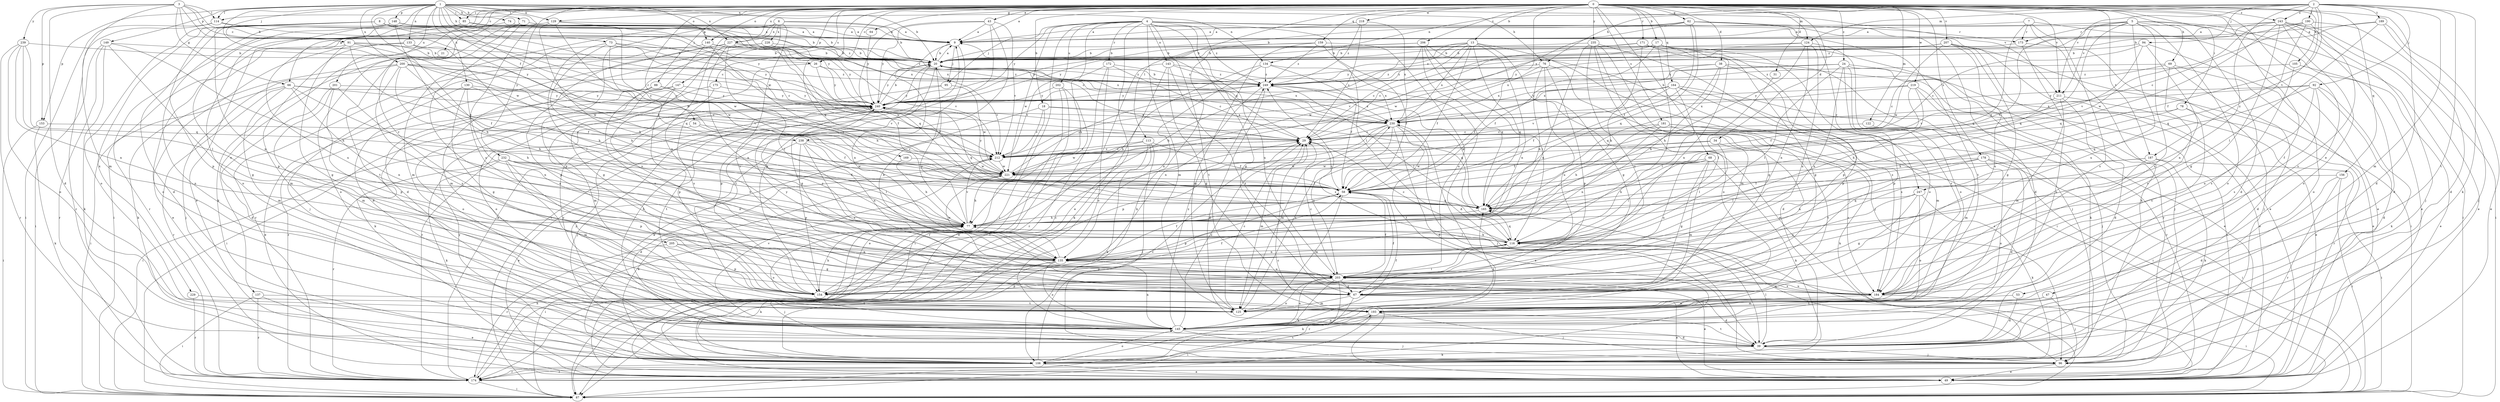 strict digraph  {
0;
1;
2;
3;
4;
5;
6;
7;
8;
9;
13;
17;
18;
20;
21;
24;
26;
29;
31;
34;
38;
39;
43;
47;
49;
53;
54;
58;
62;
64;
66;
67;
68;
69;
71;
73;
74;
76;
77;
78;
85;
87;
88;
91;
92;
94;
95;
96;
105;
106;
113;
114;
116;
122;
124;
125;
129;
130;
133;
134;
135;
137;
140;
143;
145;
147;
148;
149;
153;
154;
156;
159;
164;
165;
169;
171;
172;
173;
174;
175;
178;
181;
184;
187;
189;
190;
193;
200;
201;
202;
203;
205;
206;
207;
211;
212;
218;
219;
221;
227;
228;
229;
230;
232;
235;
238;
239;
240;
243;
247;
249;
0 -> 9  [label=a];
0 -> 13  [label=b];
0 -> 17  [label=b];
0 -> 18  [label=b];
0 -> 21  [label=c];
0 -> 24  [label=c];
0 -> 26  [label=c];
0 -> 31  [label=d];
0 -> 34  [label=d];
0 -> 38  [label=d];
0 -> 39  [label=d];
0 -> 43  [label=e];
0 -> 47  [label=e];
0 -> 53  [label=f];
0 -> 62  [label=g];
0 -> 64  [label=g];
0 -> 66  [label=g];
0 -> 68  [label=h];
0 -> 69  [label=h];
0 -> 78  [label=i];
0 -> 85  [label=i];
0 -> 88  [label=j];
0 -> 105  [label=k];
0 -> 113  [label=l];
0 -> 122  [label=m];
0 -> 124  [label=m];
0 -> 129  [label=n];
0 -> 137  [label=o];
0 -> 140  [label=o];
0 -> 147  [label=p];
0 -> 156  [label=q];
0 -> 159  [label=q];
0 -> 164  [label=q];
0 -> 165  [label=q];
0 -> 169  [label=r];
0 -> 171  [label=r];
0 -> 175  [label=s];
0 -> 178  [label=s];
0 -> 181  [label=s];
0 -> 187  [label=t];
0 -> 205  [label=v];
0 -> 206  [label=v];
0 -> 207  [label=v];
0 -> 211  [label=v];
0 -> 218  [label=w];
0 -> 219  [label=w];
0 -> 227  [label=x];
0 -> 232  [label=y];
0 -> 235  [label=y];
0 -> 238  [label=y];
0 -> 243  [label=z];
1 -> 20  [label=b];
1 -> 49  [label=e];
1 -> 54  [label=f];
1 -> 58  [label=f];
1 -> 71  [label=h];
1 -> 73  [label=h];
1 -> 74  [label=h];
1 -> 76  [label=h];
1 -> 85  [label=i];
1 -> 91  [label=j];
1 -> 114  [label=l];
1 -> 129  [label=n];
1 -> 130  [label=n];
1 -> 133  [label=n];
1 -> 134  [label=n];
1 -> 140  [label=o];
1 -> 148  [label=p];
1 -> 149  [label=p];
1 -> 153  [label=p];
1 -> 165  [label=q];
1 -> 184  [label=s];
1 -> 200  [label=u];
1 -> 201  [label=u];
1 -> 211  [label=v];
1 -> 221  [label=w];
1 -> 227  [label=x];
2 -> 58  [label=f];
2 -> 76  [label=h];
2 -> 92  [label=j];
2 -> 94  [label=j];
2 -> 106  [label=k];
2 -> 114  [label=l];
2 -> 124  [label=m];
2 -> 125  [label=m];
2 -> 134  [label=n];
2 -> 187  [label=t];
2 -> 189  [label=t];
2 -> 190  [label=t];
2 -> 193  [label=t];
2 -> 211  [label=v];
2 -> 243  [label=z];
2 -> 247  [label=z];
3 -> 20  [label=b];
3 -> 26  [label=c];
3 -> 29  [label=c];
3 -> 39  [label=d];
3 -> 66  [label=g];
3 -> 114  [label=l];
3 -> 125  [label=m];
3 -> 153  [label=p];
3 -> 238  [label=y];
3 -> 239  [label=y];
4 -> 49  [label=e];
4 -> 67  [label=g];
4 -> 77  [label=h];
4 -> 87  [label=i];
4 -> 95  [label=j];
4 -> 116  [label=l];
4 -> 125  [label=m];
4 -> 143  [label=o];
4 -> 172  [label=r];
4 -> 173  [label=r];
4 -> 193  [label=t];
4 -> 202  [label=u];
4 -> 203  [label=u];
4 -> 221  [label=w];
4 -> 240  [label=y];
4 -> 247  [label=z];
4 -> 249  [label=z];
5 -> 9  [label=a];
5 -> 39  [label=d];
5 -> 49  [label=e];
5 -> 58  [label=f];
5 -> 87  [label=i];
5 -> 145  [label=o];
5 -> 165  [label=q];
5 -> 173  [label=r];
5 -> 184  [label=s];
5 -> 203  [label=u];
5 -> 211  [label=v];
6 -> 9  [label=a];
6 -> 20  [label=b];
6 -> 39  [label=d];
6 -> 125  [label=m];
6 -> 135  [label=n];
6 -> 154  [label=p];
6 -> 184  [label=s];
6 -> 227  [label=x];
6 -> 228  [label=x];
7 -> 9  [label=a];
7 -> 49  [label=e];
7 -> 106  [label=k];
7 -> 165  [label=q];
7 -> 173  [label=r];
7 -> 184  [label=s];
8 -> 9  [label=a];
8 -> 29  [label=c];
8 -> 135  [label=n];
8 -> 145  [label=o];
8 -> 154  [label=p];
8 -> 212  [label=v];
8 -> 229  [label=x];
8 -> 240  [label=y];
8 -> 249  [label=z];
9 -> 20  [label=b];
9 -> 95  [label=j];
9 -> 135  [label=n];
9 -> 193  [label=t];
13 -> 20  [label=b];
13 -> 29  [label=c];
13 -> 58  [label=f];
13 -> 67  [label=g];
13 -> 96  [label=j];
13 -> 135  [label=n];
13 -> 165  [label=q];
13 -> 230  [label=x];
13 -> 240  [label=y];
13 -> 249  [label=z];
17 -> 20  [label=b];
17 -> 58  [label=f];
17 -> 116  [label=l];
17 -> 145  [label=o];
17 -> 154  [label=p];
17 -> 174  [label=r];
17 -> 221  [label=w];
18 -> 49  [label=e];
18 -> 106  [label=k];
18 -> 165  [label=q];
18 -> 212  [label=v];
18 -> 230  [label=x];
20 -> 9  [label=a];
20 -> 67  [label=g];
20 -> 154  [label=p];
20 -> 212  [label=v];
20 -> 230  [label=x];
20 -> 240  [label=y];
20 -> 249  [label=z];
21 -> 145  [label=o];
24 -> 49  [label=e];
24 -> 106  [label=k];
24 -> 116  [label=l];
24 -> 135  [label=n];
24 -> 154  [label=p];
24 -> 184  [label=s];
24 -> 230  [label=x];
24 -> 249  [label=z];
26 -> 58  [label=f];
26 -> 184  [label=s];
26 -> 240  [label=y];
26 -> 249  [label=z];
29 -> 9  [label=a];
29 -> 125  [label=m];
29 -> 212  [label=v];
31 -> 116  [label=l];
34 -> 58  [label=f];
34 -> 116  [label=l];
34 -> 184  [label=s];
34 -> 212  [label=v];
38 -> 49  [label=e];
38 -> 77  [label=h];
38 -> 154  [label=p];
38 -> 165  [label=q];
38 -> 230  [label=x];
38 -> 249  [label=z];
39 -> 20  [label=b];
39 -> 96  [label=j];
39 -> 106  [label=k];
39 -> 116  [label=l];
39 -> 193  [label=t];
39 -> 240  [label=y];
43 -> 9  [label=a];
43 -> 87  [label=i];
43 -> 154  [label=p];
43 -> 165  [label=q];
43 -> 212  [label=v];
43 -> 240  [label=y];
47 -> 96  [label=j];
47 -> 125  [label=m];
47 -> 193  [label=t];
49 -> 29  [label=c];
53 -> 39  [label=d];
53 -> 125  [label=m];
54 -> 29  [label=c];
54 -> 58  [label=f];
54 -> 87  [label=i];
58 -> 29  [label=c];
58 -> 125  [label=m];
58 -> 154  [label=p];
58 -> 165  [label=q];
62 -> 9  [label=a];
62 -> 20  [label=b];
62 -> 39  [label=d];
62 -> 49  [label=e];
62 -> 58  [label=f];
62 -> 165  [label=q];
62 -> 193  [label=t];
62 -> 221  [label=w];
64 -> 240  [label=y];
66 -> 29  [label=c];
66 -> 77  [label=h];
66 -> 87  [label=i];
66 -> 125  [label=m];
66 -> 135  [label=n];
66 -> 174  [label=r];
66 -> 240  [label=y];
67 -> 39  [label=d];
67 -> 49  [label=e];
67 -> 58  [label=f];
67 -> 106  [label=k];
67 -> 125  [label=m];
68 -> 67  [label=g];
68 -> 77  [label=h];
68 -> 106  [label=k];
68 -> 116  [label=l];
68 -> 125  [label=m];
68 -> 203  [label=u];
68 -> 221  [label=w];
69 -> 29  [label=c];
69 -> 39  [label=d];
69 -> 49  [label=e];
69 -> 184  [label=s];
69 -> 249  [label=z];
71 -> 9  [label=a];
71 -> 106  [label=k];
71 -> 184  [label=s];
71 -> 193  [label=t];
71 -> 230  [label=x];
73 -> 20  [label=b];
73 -> 29  [label=c];
73 -> 77  [label=h];
73 -> 116  [label=l];
73 -> 221  [label=w];
73 -> 240  [label=y];
74 -> 9  [label=a];
74 -> 29  [label=c];
74 -> 203  [label=u];
76 -> 39  [label=d];
76 -> 58  [label=f];
76 -> 77  [label=h];
76 -> 154  [label=p];
76 -> 203  [label=u];
76 -> 249  [label=z];
77 -> 87  [label=i];
77 -> 116  [label=l];
77 -> 145  [label=o];
77 -> 212  [label=v];
77 -> 240  [label=y];
78 -> 77  [label=h];
78 -> 174  [label=r];
78 -> 184  [label=s];
78 -> 230  [label=x];
85 -> 9  [label=a];
85 -> 145  [label=o];
85 -> 174  [label=r];
85 -> 221  [label=w];
85 -> 230  [label=x];
87 -> 230  [label=x];
88 -> 174  [label=r];
88 -> 203  [label=u];
88 -> 212  [label=v];
88 -> 240  [label=y];
91 -> 20  [label=b];
91 -> 58  [label=f];
91 -> 67  [label=g];
91 -> 145  [label=o];
91 -> 212  [label=v];
91 -> 221  [label=w];
92 -> 39  [label=d];
92 -> 106  [label=k];
92 -> 165  [label=q];
92 -> 184  [label=s];
92 -> 203  [label=u];
92 -> 230  [label=x];
92 -> 240  [label=y];
94 -> 20  [label=b];
94 -> 29  [label=c];
94 -> 135  [label=n];
94 -> 145  [label=o];
94 -> 212  [label=v];
95 -> 174  [label=r];
95 -> 221  [label=w];
95 -> 240  [label=y];
96 -> 49  [label=e];
96 -> 165  [label=q];
96 -> 174  [label=r];
105 -> 49  [label=e];
105 -> 184  [label=s];
105 -> 249  [label=z];
106 -> 29  [label=c];
106 -> 49  [label=e];
106 -> 145  [label=o];
106 -> 174  [label=r];
106 -> 193  [label=t];
106 -> 240  [label=y];
113 -> 58  [label=f];
113 -> 87  [label=i];
113 -> 96  [label=j];
113 -> 106  [label=k];
113 -> 212  [label=v];
113 -> 221  [label=w];
114 -> 9  [label=a];
114 -> 20  [label=b];
114 -> 87  [label=i];
114 -> 174  [label=r];
116 -> 29  [label=c];
116 -> 77  [label=h];
116 -> 87  [label=i];
116 -> 135  [label=n];
116 -> 154  [label=p];
116 -> 165  [label=q];
122 -> 29  [label=c];
122 -> 125  [label=m];
124 -> 20  [label=b];
124 -> 77  [label=h];
124 -> 135  [label=n];
124 -> 145  [label=o];
124 -> 203  [label=u];
124 -> 212  [label=v];
125 -> 29  [label=c];
125 -> 230  [label=x];
129 -> 9  [label=a];
129 -> 77  [label=h];
129 -> 87  [label=i];
129 -> 165  [label=q];
129 -> 240  [label=y];
130 -> 49  [label=e];
130 -> 67  [label=g];
130 -> 203  [label=u];
130 -> 212  [label=v];
130 -> 240  [label=y];
133 -> 20  [label=b];
133 -> 49  [label=e];
133 -> 77  [label=h];
133 -> 125  [label=m];
134 -> 39  [label=d];
134 -> 58  [label=f];
134 -> 77  [label=h];
134 -> 135  [label=n];
134 -> 249  [label=z];
135 -> 58  [label=f];
135 -> 96  [label=j];
135 -> 106  [label=k];
135 -> 145  [label=o];
135 -> 203  [label=u];
135 -> 221  [label=w];
135 -> 240  [label=y];
137 -> 49  [label=e];
137 -> 87  [label=i];
137 -> 174  [label=r];
137 -> 193  [label=t];
140 -> 20  [label=b];
140 -> 67  [label=g];
140 -> 77  [label=h];
140 -> 174  [label=r];
140 -> 240  [label=y];
143 -> 67  [label=g];
143 -> 106  [label=k];
143 -> 174  [label=r];
143 -> 184  [label=s];
143 -> 230  [label=x];
143 -> 249  [label=z];
145 -> 29  [label=c];
145 -> 39  [label=d];
145 -> 58  [label=f];
145 -> 96  [label=j];
145 -> 135  [label=n];
145 -> 165  [label=q];
145 -> 203  [label=u];
145 -> 212  [label=v];
145 -> 240  [label=y];
145 -> 249  [label=z];
147 -> 87  [label=i];
147 -> 106  [label=k];
147 -> 145  [label=o];
147 -> 154  [label=p];
147 -> 240  [label=y];
148 -> 9  [label=a];
148 -> 20  [label=b];
148 -> 39  [label=d];
148 -> 77  [label=h];
148 -> 145  [label=o];
148 -> 154  [label=p];
149 -> 20  [label=b];
149 -> 67  [label=g];
149 -> 77  [label=h];
149 -> 87  [label=i];
149 -> 106  [label=k];
149 -> 174  [label=r];
153 -> 29  [label=c];
153 -> 87  [label=i];
153 -> 106  [label=k];
154 -> 29  [label=c];
154 -> 58  [label=f];
154 -> 77  [label=h];
154 -> 116  [label=l];
156 -> 39  [label=d];
156 -> 58  [label=f];
156 -> 87  [label=i];
156 -> 174  [label=r];
159 -> 20  [label=b];
159 -> 58  [label=f];
159 -> 106  [label=k];
159 -> 125  [label=m];
159 -> 203  [label=u];
159 -> 249  [label=z];
164 -> 29  [label=c];
164 -> 58  [label=f];
164 -> 116  [label=l];
164 -> 125  [label=m];
164 -> 174  [label=r];
164 -> 184  [label=s];
164 -> 212  [label=v];
164 -> 240  [label=y];
165 -> 77  [label=h];
165 -> 249  [label=z];
169 -> 77  [label=h];
169 -> 221  [label=w];
171 -> 20  [label=b];
171 -> 29  [label=c];
171 -> 67  [label=g];
171 -> 77  [label=h];
171 -> 96  [label=j];
171 -> 135  [label=n];
172 -> 29  [label=c];
172 -> 87  [label=i];
172 -> 145  [label=o];
172 -> 212  [label=v];
172 -> 249  [label=z];
173 -> 20  [label=b];
173 -> 96  [label=j];
173 -> 145  [label=o];
174 -> 9  [label=a];
174 -> 77  [label=h];
174 -> 87  [label=i];
175 -> 125  [label=m];
175 -> 145  [label=o];
175 -> 240  [label=y];
178 -> 39  [label=d];
178 -> 87  [label=i];
178 -> 116  [label=l];
178 -> 135  [label=n];
178 -> 145  [label=o];
178 -> 221  [label=w];
181 -> 29  [label=c];
181 -> 77  [label=h];
181 -> 87  [label=i];
181 -> 106  [label=k];
181 -> 135  [label=n];
181 -> 193  [label=t];
184 -> 87  [label=i];
184 -> 193  [label=t];
184 -> 203  [label=u];
184 -> 249  [label=z];
187 -> 87  [label=i];
187 -> 106  [label=k];
187 -> 116  [label=l];
187 -> 184  [label=s];
187 -> 221  [label=w];
189 -> 9  [label=a];
189 -> 20  [label=b];
189 -> 49  [label=e];
189 -> 96  [label=j];
189 -> 116  [label=l];
190 -> 9  [label=a];
190 -> 29  [label=c];
190 -> 39  [label=d];
190 -> 165  [label=q];
190 -> 184  [label=s];
190 -> 240  [label=y];
193 -> 87  [label=i];
193 -> 96  [label=j];
193 -> 145  [label=o];
200 -> 58  [label=f];
200 -> 77  [label=h];
200 -> 96  [label=j];
200 -> 106  [label=k];
200 -> 184  [label=s];
200 -> 212  [label=v];
200 -> 240  [label=y];
200 -> 249  [label=z];
201 -> 39  [label=d];
201 -> 125  [label=m];
201 -> 135  [label=n];
201 -> 154  [label=p];
201 -> 240  [label=y];
202 -> 49  [label=e];
202 -> 87  [label=i];
202 -> 174  [label=r];
202 -> 240  [label=y];
203 -> 20  [label=b];
203 -> 29  [label=c];
203 -> 49  [label=e];
203 -> 58  [label=f];
203 -> 67  [label=g];
203 -> 106  [label=k];
203 -> 145  [label=o];
203 -> 154  [label=p];
203 -> 174  [label=r];
203 -> 184  [label=s];
203 -> 240  [label=y];
205 -> 67  [label=g];
205 -> 135  [label=n];
205 -> 154  [label=p];
205 -> 174  [label=r];
206 -> 20  [label=b];
206 -> 49  [label=e];
206 -> 77  [label=h];
206 -> 116  [label=l];
206 -> 165  [label=q];
206 -> 184  [label=s];
206 -> 240  [label=y];
207 -> 20  [label=b];
207 -> 67  [label=g];
207 -> 87  [label=i];
207 -> 96  [label=j];
207 -> 203  [label=u];
207 -> 221  [label=w];
207 -> 230  [label=x];
207 -> 240  [label=y];
211 -> 39  [label=d];
211 -> 49  [label=e];
211 -> 125  [label=m];
211 -> 212  [label=v];
212 -> 29  [label=c];
212 -> 39  [label=d];
212 -> 221  [label=w];
218 -> 9  [label=a];
218 -> 29  [label=c];
218 -> 230  [label=x];
218 -> 249  [label=z];
219 -> 58  [label=f];
219 -> 77  [label=h];
219 -> 96  [label=j];
219 -> 174  [label=r];
219 -> 230  [label=x];
219 -> 240  [label=y];
221 -> 58  [label=f];
221 -> 77  [label=h];
221 -> 106  [label=k];
221 -> 240  [label=y];
221 -> 249  [label=z];
227 -> 20  [label=b];
227 -> 58  [label=f];
227 -> 96  [label=j];
227 -> 116  [label=l];
227 -> 135  [label=n];
227 -> 154  [label=p];
227 -> 203  [label=u];
227 -> 212  [label=v];
227 -> 221  [label=w];
227 -> 249  [label=z];
228 -> 20  [label=b];
228 -> 39  [label=d];
228 -> 125  [label=m];
228 -> 230  [label=x];
229 -> 174  [label=r];
229 -> 193  [label=t];
230 -> 29  [label=c];
230 -> 39  [label=d];
230 -> 96  [label=j];
230 -> 125  [label=m];
230 -> 154  [label=p];
230 -> 193  [label=t];
230 -> 203  [label=u];
232 -> 58  [label=f];
232 -> 77  [label=h];
232 -> 106  [label=k];
232 -> 125  [label=m];
232 -> 135  [label=n];
232 -> 154  [label=p];
232 -> 174  [label=r];
232 -> 221  [label=w];
235 -> 20  [label=b];
235 -> 67  [label=g];
235 -> 87  [label=i];
235 -> 125  [label=m];
235 -> 135  [label=n];
235 -> 145  [label=o];
235 -> 203  [label=u];
238 -> 49  [label=e];
238 -> 116  [label=l];
238 -> 135  [label=n];
238 -> 154  [label=p];
238 -> 184  [label=s];
238 -> 212  [label=v];
239 -> 20  [label=b];
239 -> 116  [label=l];
239 -> 135  [label=n];
239 -> 145  [label=o];
239 -> 165  [label=q];
239 -> 174  [label=r];
240 -> 20  [label=b];
240 -> 96  [label=j];
240 -> 165  [label=q];
240 -> 193  [label=t];
240 -> 230  [label=x];
243 -> 9  [label=a];
243 -> 39  [label=d];
243 -> 49  [label=e];
243 -> 67  [label=g];
243 -> 87  [label=i];
243 -> 96  [label=j];
243 -> 145  [label=o];
243 -> 165  [label=q];
243 -> 221  [label=w];
243 -> 249  [label=z];
247 -> 67  [label=g];
247 -> 106  [label=k];
247 -> 145  [label=o];
247 -> 165  [label=q];
247 -> 203  [label=u];
249 -> 20  [label=b];
249 -> 39  [label=d];
249 -> 116  [label=l];
249 -> 135  [label=n];
249 -> 230  [label=x];
249 -> 240  [label=y];
}
